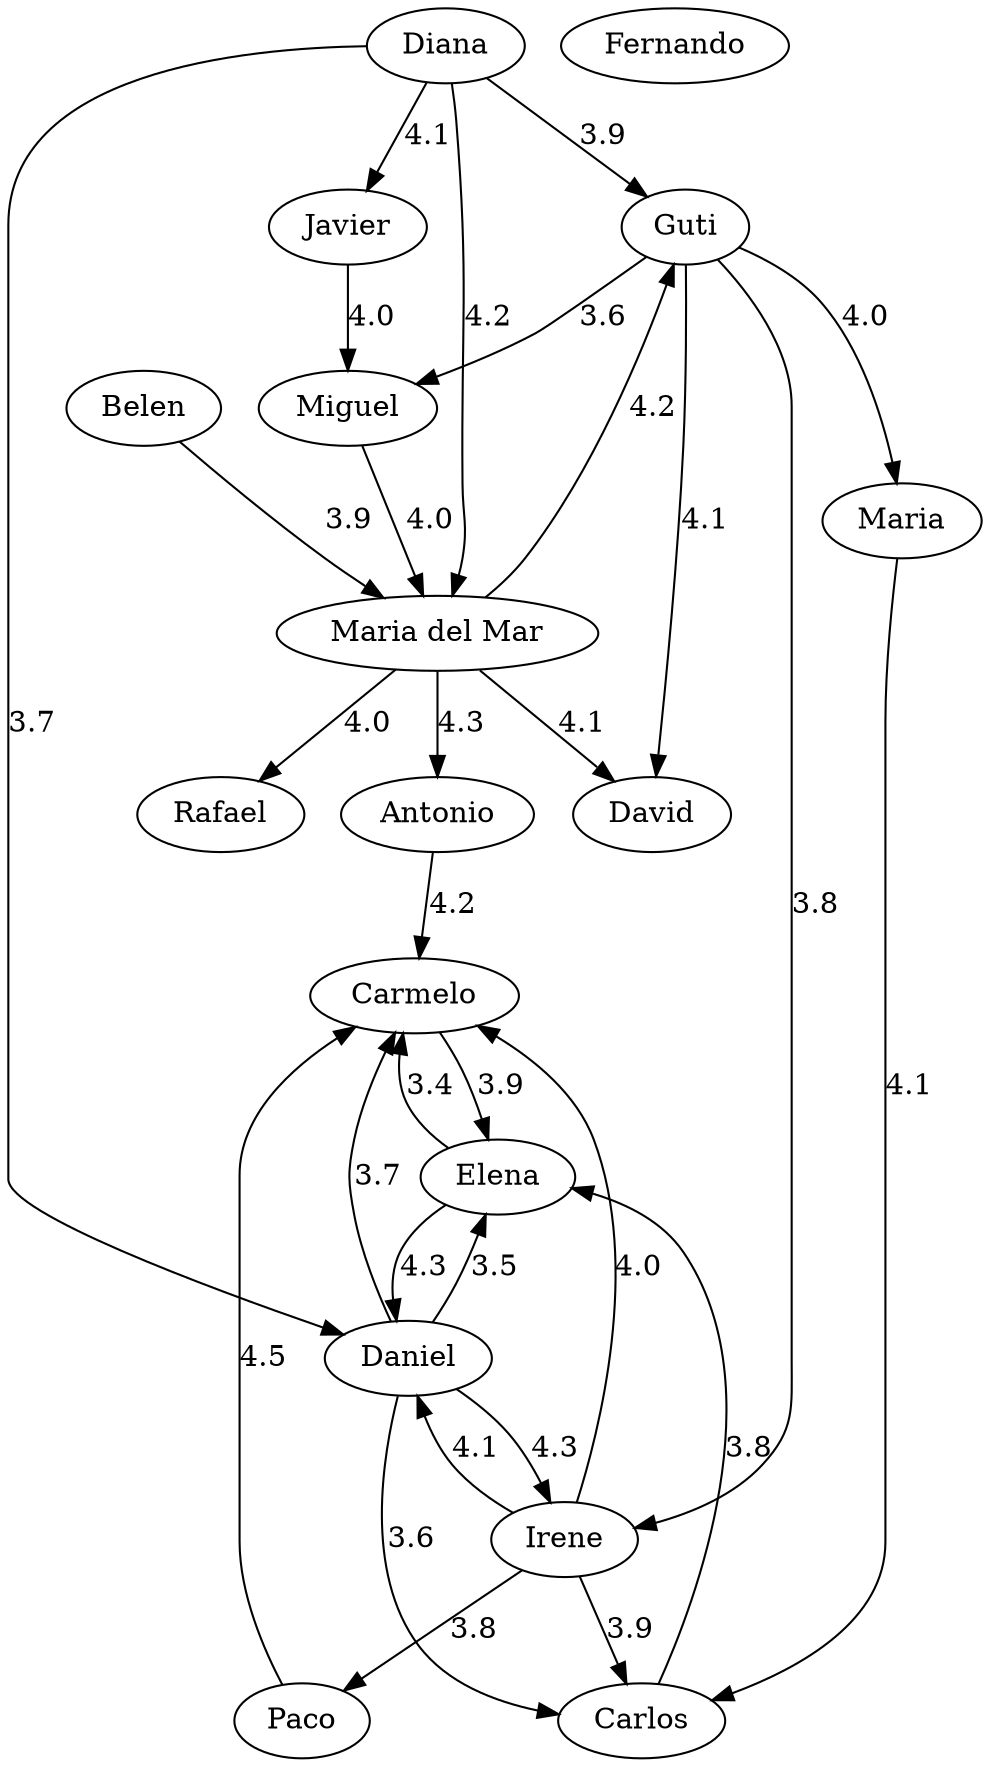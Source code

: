 strict digraph G {
  1 [ color="black" label="Diana" ];
  2 [ color="black" label="Guti" ];
  3 [ color="black" label="David" ];
  4 [ color="black" label="Miguel" ];
  5 [ color="black" label="Belen" ];
  6 [ color="black" label="Rafael" ];
  7 [ color="black" label="Paco" ];
  8 [ color="black" label="Elena" ];
  9 [ color="black" label="Fernando" ];
  10 [ color="black" label="Irene" ];
  11 [ color="black" label="Antonio" ];
  12 [ color="black" label="Maria" ];
  13 [ color="black" label="Carlos" ];
  14 [ color="black" label="Daniel" ];
  15 [ color="black" label="Javier" ];
  16 [ color="black" label="Maria del Mar" ];
  17 [ color="black" label="Carmelo" ];
  1 -> 2 [ color="black" label="3.9" ];
  1 -> 14 [ color="black" label="3.7" ];
  1 -> 15 [ color="black" label="4.1" ];
  1 -> 16 [ color="black" label="4.2" ];
  2 -> 12 [ color="black" label="4.0" ];
  2 -> 3 [ color="black" label="4.1" ];
  2 -> 4 [ color="black" label="3.6" ];
  2 -> 10 [ color="black" label="3.8" ];
  14 -> 8 [ color="black" label="3.5" ];
  14 -> 10 [ color="black" label="4.3" ];
  14 -> 13 [ color="black" label="3.6" ];
  14 -> 17 [ color="black" label="3.7" ];
  16 -> 2 [ color="black" label="4.2" ];
  16 -> 3 [ color="black" label="4.1" ];
  16 -> 6 [ color="black" label="4.0" ];
  16 -> 11 [ color="black" label="4.3" ];
  10 -> 14 [ color="black" label="4.1" ];
  10 -> 13 [ color="black" label="3.9" ];
  10 -> 17 [ color="black" label="4.0" ];
  10 -> 7 [ color="black" label="3.8" ];
  15 -> 4 [ color="black" label="4.0" ];
  4 -> 16 [ color="black" label="4.0" ];
  13 -> 8 [ color="black" label="3.8" ];
  17 -> 8 [ color="black" label="3.9" ];
  5 -> 16 [ color="black" label="3.9" ];
  11 -> 17 [ color="black" label="4.2" ];
  8 -> 14 [ color="black" label="4.3" ];
  7 -> 17 [ color="black" label="4.5" ];
  12 -> 13 [ color="black" label="4.1" ];
  8 -> 17 [ color="black" label="3.4" ];
}
